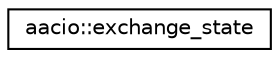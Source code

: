 digraph "Graphical Class Hierarchy"
{
  edge [fontname="Helvetica",fontsize="10",labelfontname="Helvetica",labelfontsize="10"];
  node [fontname="Helvetica",fontsize="10",shape=record];
  rankdir="LR";
  Node0 [label="aacio::exchange_state",height=0.2,width=0.4,color="black", fillcolor="white", style="filled",URL="$structaacio_1_1exchange__state.html"];
}
